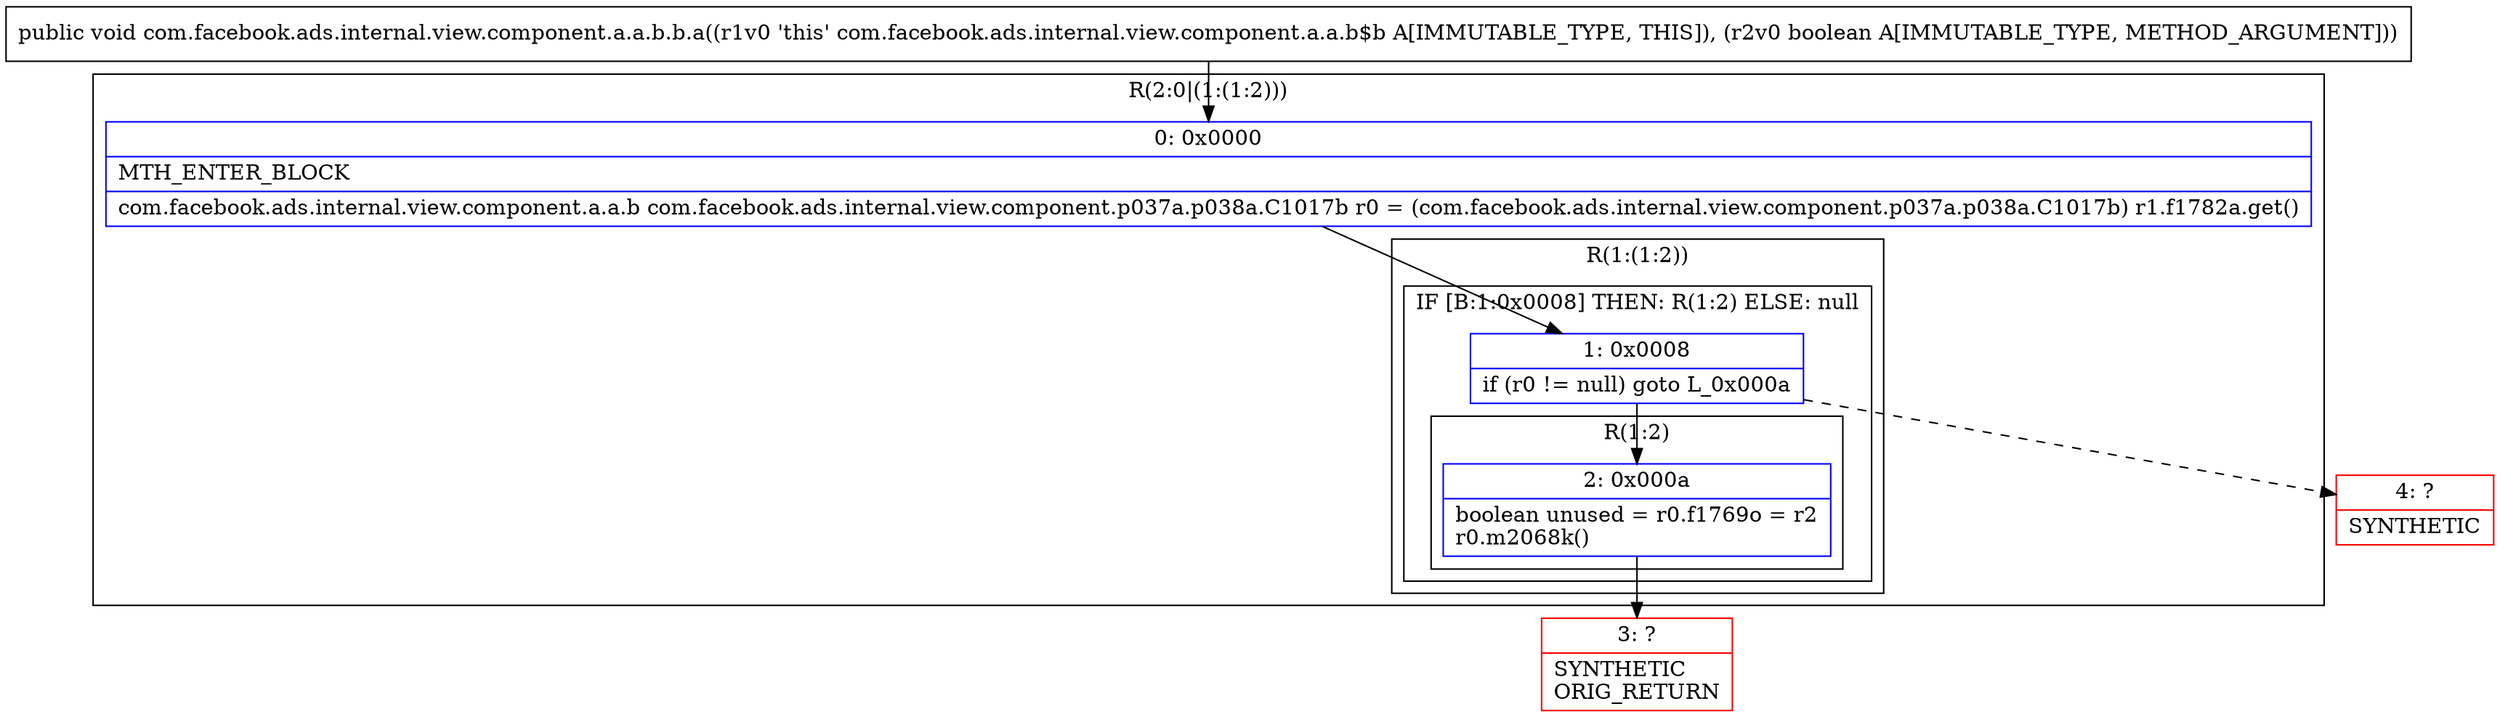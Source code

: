 digraph "CFG forcom.facebook.ads.internal.view.component.a.a.b.b.a(Z)V" {
subgraph cluster_Region_1664918015 {
label = "R(2:0|(1:(1:2)))";
node [shape=record,color=blue];
Node_0 [shape=record,label="{0\:\ 0x0000|MTH_ENTER_BLOCK\l|com.facebook.ads.internal.view.component.a.a.b com.facebook.ads.internal.view.component.p037a.p038a.C1017b r0 = (com.facebook.ads.internal.view.component.p037a.p038a.C1017b) r1.f1782a.get()\l}"];
subgraph cluster_Region_545998691 {
label = "R(1:(1:2))";
node [shape=record,color=blue];
subgraph cluster_IfRegion_1599369851 {
label = "IF [B:1:0x0008] THEN: R(1:2) ELSE: null";
node [shape=record,color=blue];
Node_1 [shape=record,label="{1\:\ 0x0008|if (r0 != null) goto L_0x000a\l}"];
subgraph cluster_Region_506615133 {
label = "R(1:2)";
node [shape=record,color=blue];
Node_2 [shape=record,label="{2\:\ 0x000a|boolean unused = r0.f1769o = r2\lr0.m2068k()\l}"];
}
}
}
}
Node_3 [shape=record,color=red,label="{3\:\ ?|SYNTHETIC\lORIG_RETURN\l}"];
Node_4 [shape=record,color=red,label="{4\:\ ?|SYNTHETIC\l}"];
MethodNode[shape=record,label="{public void com.facebook.ads.internal.view.component.a.a.b.b.a((r1v0 'this' com.facebook.ads.internal.view.component.a.a.b$b A[IMMUTABLE_TYPE, THIS]), (r2v0 boolean A[IMMUTABLE_TYPE, METHOD_ARGUMENT])) }"];
MethodNode -> Node_0;
Node_0 -> Node_1;
Node_1 -> Node_2;
Node_1 -> Node_4[style=dashed];
Node_2 -> Node_3;
}


